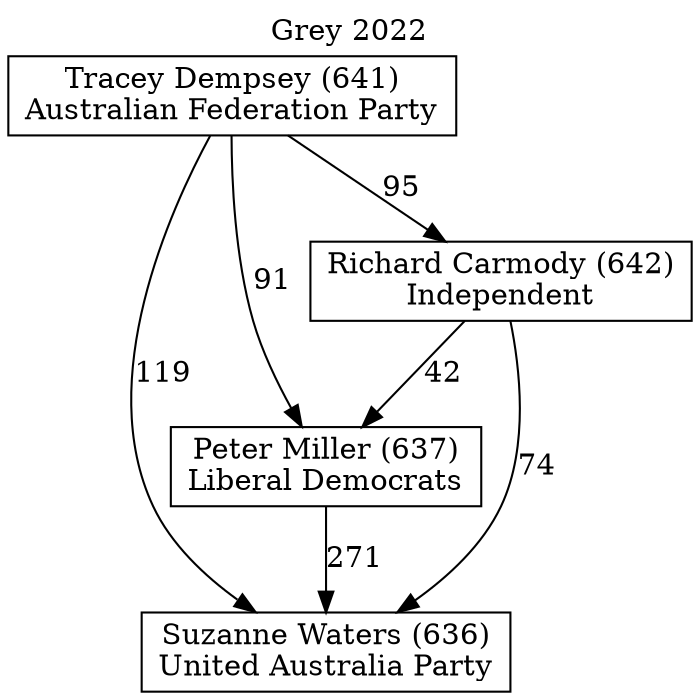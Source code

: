 // House preference flow
digraph "Suzanne Waters (636)_Grey_2022" {
	graph [label="Grey 2022" labelloc=t mclimit=10]
	node [shape=box]
	"Suzanne Waters (636)" [label="Suzanne Waters (636)
United Australia Party"]
	"Peter Miller (637)" [label="Peter Miller (637)
Liberal Democrats"]
	"Richard Carmody (642)" [label="Richard Carmody (642)
Independent"]
	"Tracey Dempsey (641)" [label="Tracey Dempsey (641)
Australian Federation Party"]
	"Tracey Dempsey (641)" -> "Suzanne Waters (636)" [label=119]
	"Tracey Dempsey (641)" -> "Peter Miller (637)" [label=91]
	"Richard Carmody (642)" -> "Suzanne Waters (636)" [label=74]
	"Peter Miller (637)" -> "Suzanne Waters (636)" [label=271]
	"Tracey Dempsey (641)" -> "Richard Carmody (642)" [label=95]
	"Richard Carmody (642)" -> "Peter Miller (637)" [label=42]
}
